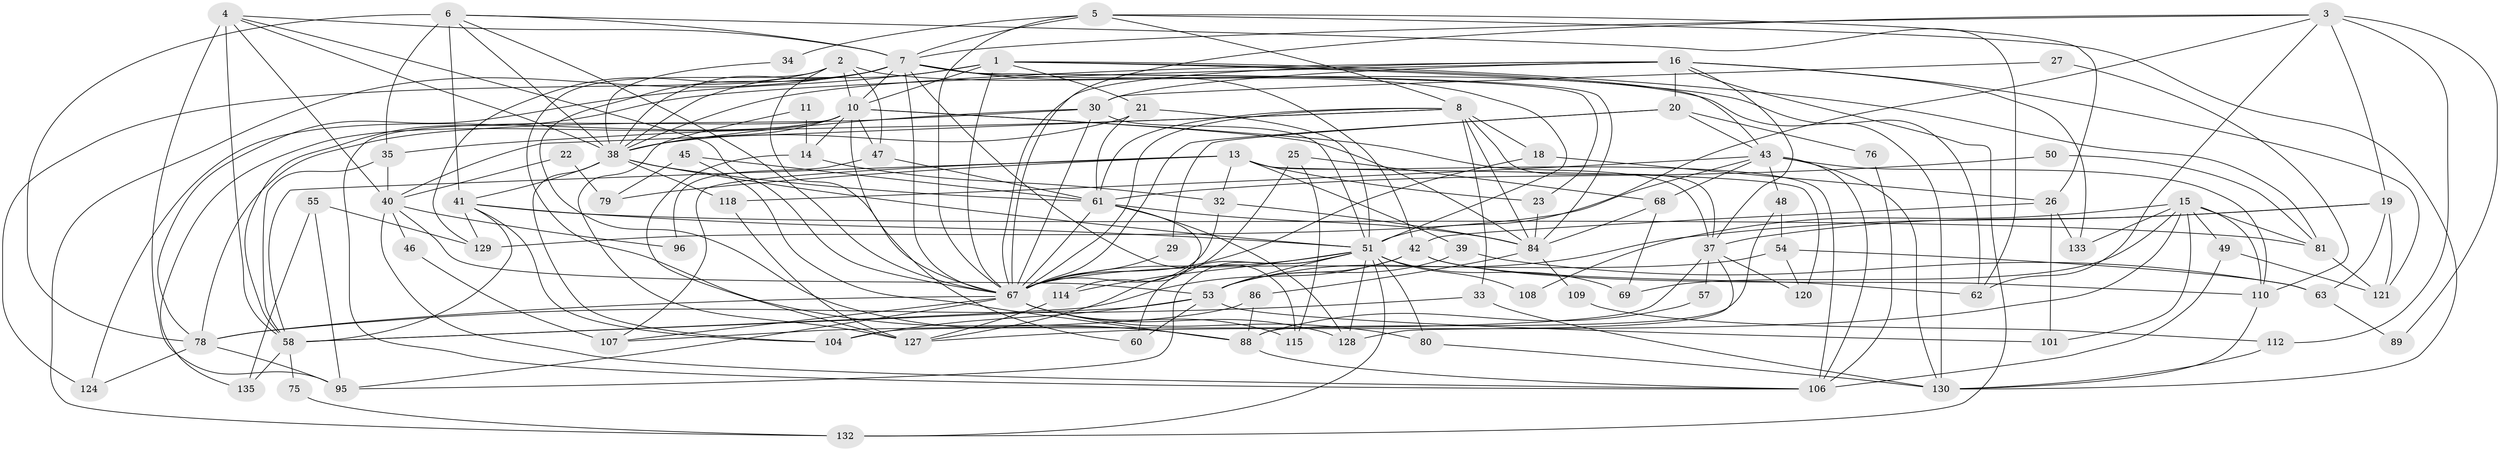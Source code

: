 // original degree distribution, {3: 0.2857142857142857, 4: 0.25170068027210885, 7: 0.061224489795918366, 5: 0.1564625850340136, 2: 0.14285714285714285, 8: 0.013605442176870748, 6: 0.08843537414965986}
// Generated by graph-tools (version 1.1) at 2025/18/03/04/25 18:18:47]
// undirected, 88 vertices, 228 edges
graph export_dot {
graph [start="1"]
  node [color=gray90,style=filled];
  1 [super="+59+31"];
  2 [super="+147"];
  3 [super="+9+117"];
  4 [super="+12"];
  5 [super="+91"];
  6 [super="+64+99"];
  7 [super="+126+72"];
  8 [super="+111"];
  10 [super="+17"];
  11;
  13 [super="+65"];
  14;
  15 [super="+28"];
  16 [super="+24"];
  18 [super="+74"];
  19 [super="+36"];
  20;
  21 [super="+85"];
  22;
  23;
  25;
  26;
  27;
  29;
  30 [super="+44"];
  32;
  33;
  34;
  35 [super="+113"];
  37 [super="+70"];
  38 [super="+90+119"];
  39;
  40 [super="+87+73"];
  41 [super="+122"];
  42 [super="+103"];
  43 [super="+92"];
  45;
  46;
  47;
  48;
  49;
  50;
  51 [super="+52+98"];
  53 [super="+145"];
  54;
  55;
  57;
  58 [super="+123+116"];
  60;
  61 [super="+83+100"];
  62;
  63;
  67 [super="+71+134+140"];
  68;
  69;
  75;
  76;
  78;
  79;
  80;
  81;
  84 [super="+93"];
  86;
  88 [super="+136"];
  89;
  95;
  96;
  101;
  104;
  106 [super="+125"];
  107;
  108;
  109;
  110 [super="+139"];
  112;
  114;
  115;
  118;
  120;
  121;
  124;
  127 [super="+141"];
  128 [super="+138"];
  129;
  130 [super="+131"];
  132;
  133;
  135;
  1 -- 43;
  1 -- 10;
  1 -- 62;
  1 -- 78;
  1 -- 81;
  1 -- 21;
  1 -- 38;
  1 -- 67;
  2 -- 47;
  2 -- 129;
  2 -- 10;
  2 -- 88;
  2 -- 67;
  2 -- 51;
  3 -- 51;
  3 -- 112;
  3 -- 89;
  3 -- 62;
  3 -- 19;
  3 -- 67;
  3 -- 7;
  4 -- 95;
  4 -- 67 [weight=2];
  4 -- 7;
  4 -- 58;
  4 -- 38;
  4 -- 40;
  5 -- 130;
  5 -- 7;
  5 -- 34;
  5 -- 8;
  5 -- 26;
  5 -- 67;
  6 -- 35;
  6 -- 62;
  6 -- 78;
  6 -- 38 [weight=2];
  6 -- 67;
  6 -- 7;
  6 -- 41;
  7 -- 23;
  7 -- 115;
  7 -- 130;
  7 -- 10;
  7 -- 132;
  7 -- 38;
  7 -- 42;
  7 -- 84;
  7 -- 88;
  7 -- 124;
  7 -- 67;
  8 -- 35;
  8 -- 67;
  8 -- 33;
  8 -- 18;
  8 -- 61;
  8 -- 84;
  8 -- 37;
  8 -- 40;
  10 -- 38;
  10 -- 135;
  10 -- 106;
  10 -- 14;
  10 -- 47;
  10 -- 124;
  10 -- 60;
  10 -- 84;
  10 -- 37;
  11 -- 14;
  11 -- 127;
  13 -- 39;
  13 -- 79;
  13 -- 107;
  13 -- 58;
  13 -- 32;
  13 -- 23;
  13 -- 120;
  13 -- 106;
  14 -- 32;
  14 -- 127;
  15 -- 108;
  15 -- 127;
  15 -- 81;
  15 -- 49;
  15 -- 69;
  15 -- 101;
  15 -- 133;
  15 -- 110;
  16 -- 58;
  16 -- 20;
  16 -- 121;
  16 -- 133;
  16 -- 38;
  16 -- 67;
  16 -- 132;
  16 -- 37;
  16 -- 30;
  18 -- 67;
  18 -- 26;
  19 -- 37;
  19 -- 53;
  19 -- 121;
  19 -- 63;
  20 -- 29;
  20 -- 43;
  20 -- 76;
  20 -- 67;
  21 -- 38;
  21 -- 61;
  21 -- 51;
  22 -- 79;
  22 -- 40;
  23 -- 84;
  25 -- 68;
  25 -- 115;
  25 -- 127;
  26 -- 133;
  26 -- 42;
  26 -- 101;
  27 -- 110;
  27 -- 30;
  29 -- 67;
  30 -- 78;
  30 -- 38;
  30 -- 67;
  30 -- 51;
  32 -- 84;
  32 -- 67;
  33 -- 78;
  33 -- 130;
  34 -- 38;
  35 -- 40;
  35 -- 58;
  37 -- 57;
  37 -- 104;
  37 -- 120;
  37 -- 128;
  38 -- 118;
  38 -- 61;
  38 -- 51;
  38 -- 104;
  38 -- 41;
  39 -- 53;
  39 -- 63;
  40 -- 96;
  40 -- 53;
  40 -- 106;
  40 -- 46;
  41 -- 81;
  41 -- 104;
  41 -- 129;
  41 -- 51;
  41 -- 58;
  42 -- 110;
  42 -- 58;
  42 -- 53;
  42 -- 62;
  43 -- 48;
  43 -- 68;
  43 -- 129;
  43 -- 118;
  43 -- 110;
  43 -- 130;
  43 -- 106;
  45 -- 79;
  45 -- 88;
  45 -- 61;
  46 -- 107;
  47 -- 96;
  47 -- 61;
  48 -- 88;
  48 -- 54;
  49 -- 106;
  49 -- 121;
  50 -- 81;
  50 -- 61;
  51 -- 128;
  51 -- 132;
  51 -- 69;
  51 -- 108;
  51 -- 80;
  51 -- 114;
  51 -- 53;
  51 -- 60;
  51 -- 95;
  51 -- 67;
  53 -- 60;
  53 -- 104;
  53 -- 101;
  53 -- 58;
  54 -- 120;
  54 -- 63;
  54 -- 67;
  55 -- 95;
  55 -- 129;
  55 -- 135;
  57 -- 88;
  58 -- 135;
  58 -- 75;
  61 -- 67;
  61 -- 114;
  61 -- 128;
  61 -- 84;
  63 -- 89;
  67 -- 80;
  67 -- 107;
  67 -- 78;
  67 -- 95;
  67 -- 128;
  67 -- 115;
  68 -- 69;
  68 -- 84;
  75 -- 132;
  76 -- 106;
  78 -- 95;
  78 -- 124;
  80 -- 130;
  81 -- 121;
  84 -- 86;
  84 -- 109;
  86 -- 107;
  86 -- 88;
  88 -- 106;
  109 -- 112;
  110 -- 130;
  112 -- 130;
  114 -- 127;
  118 -- 127;
}
